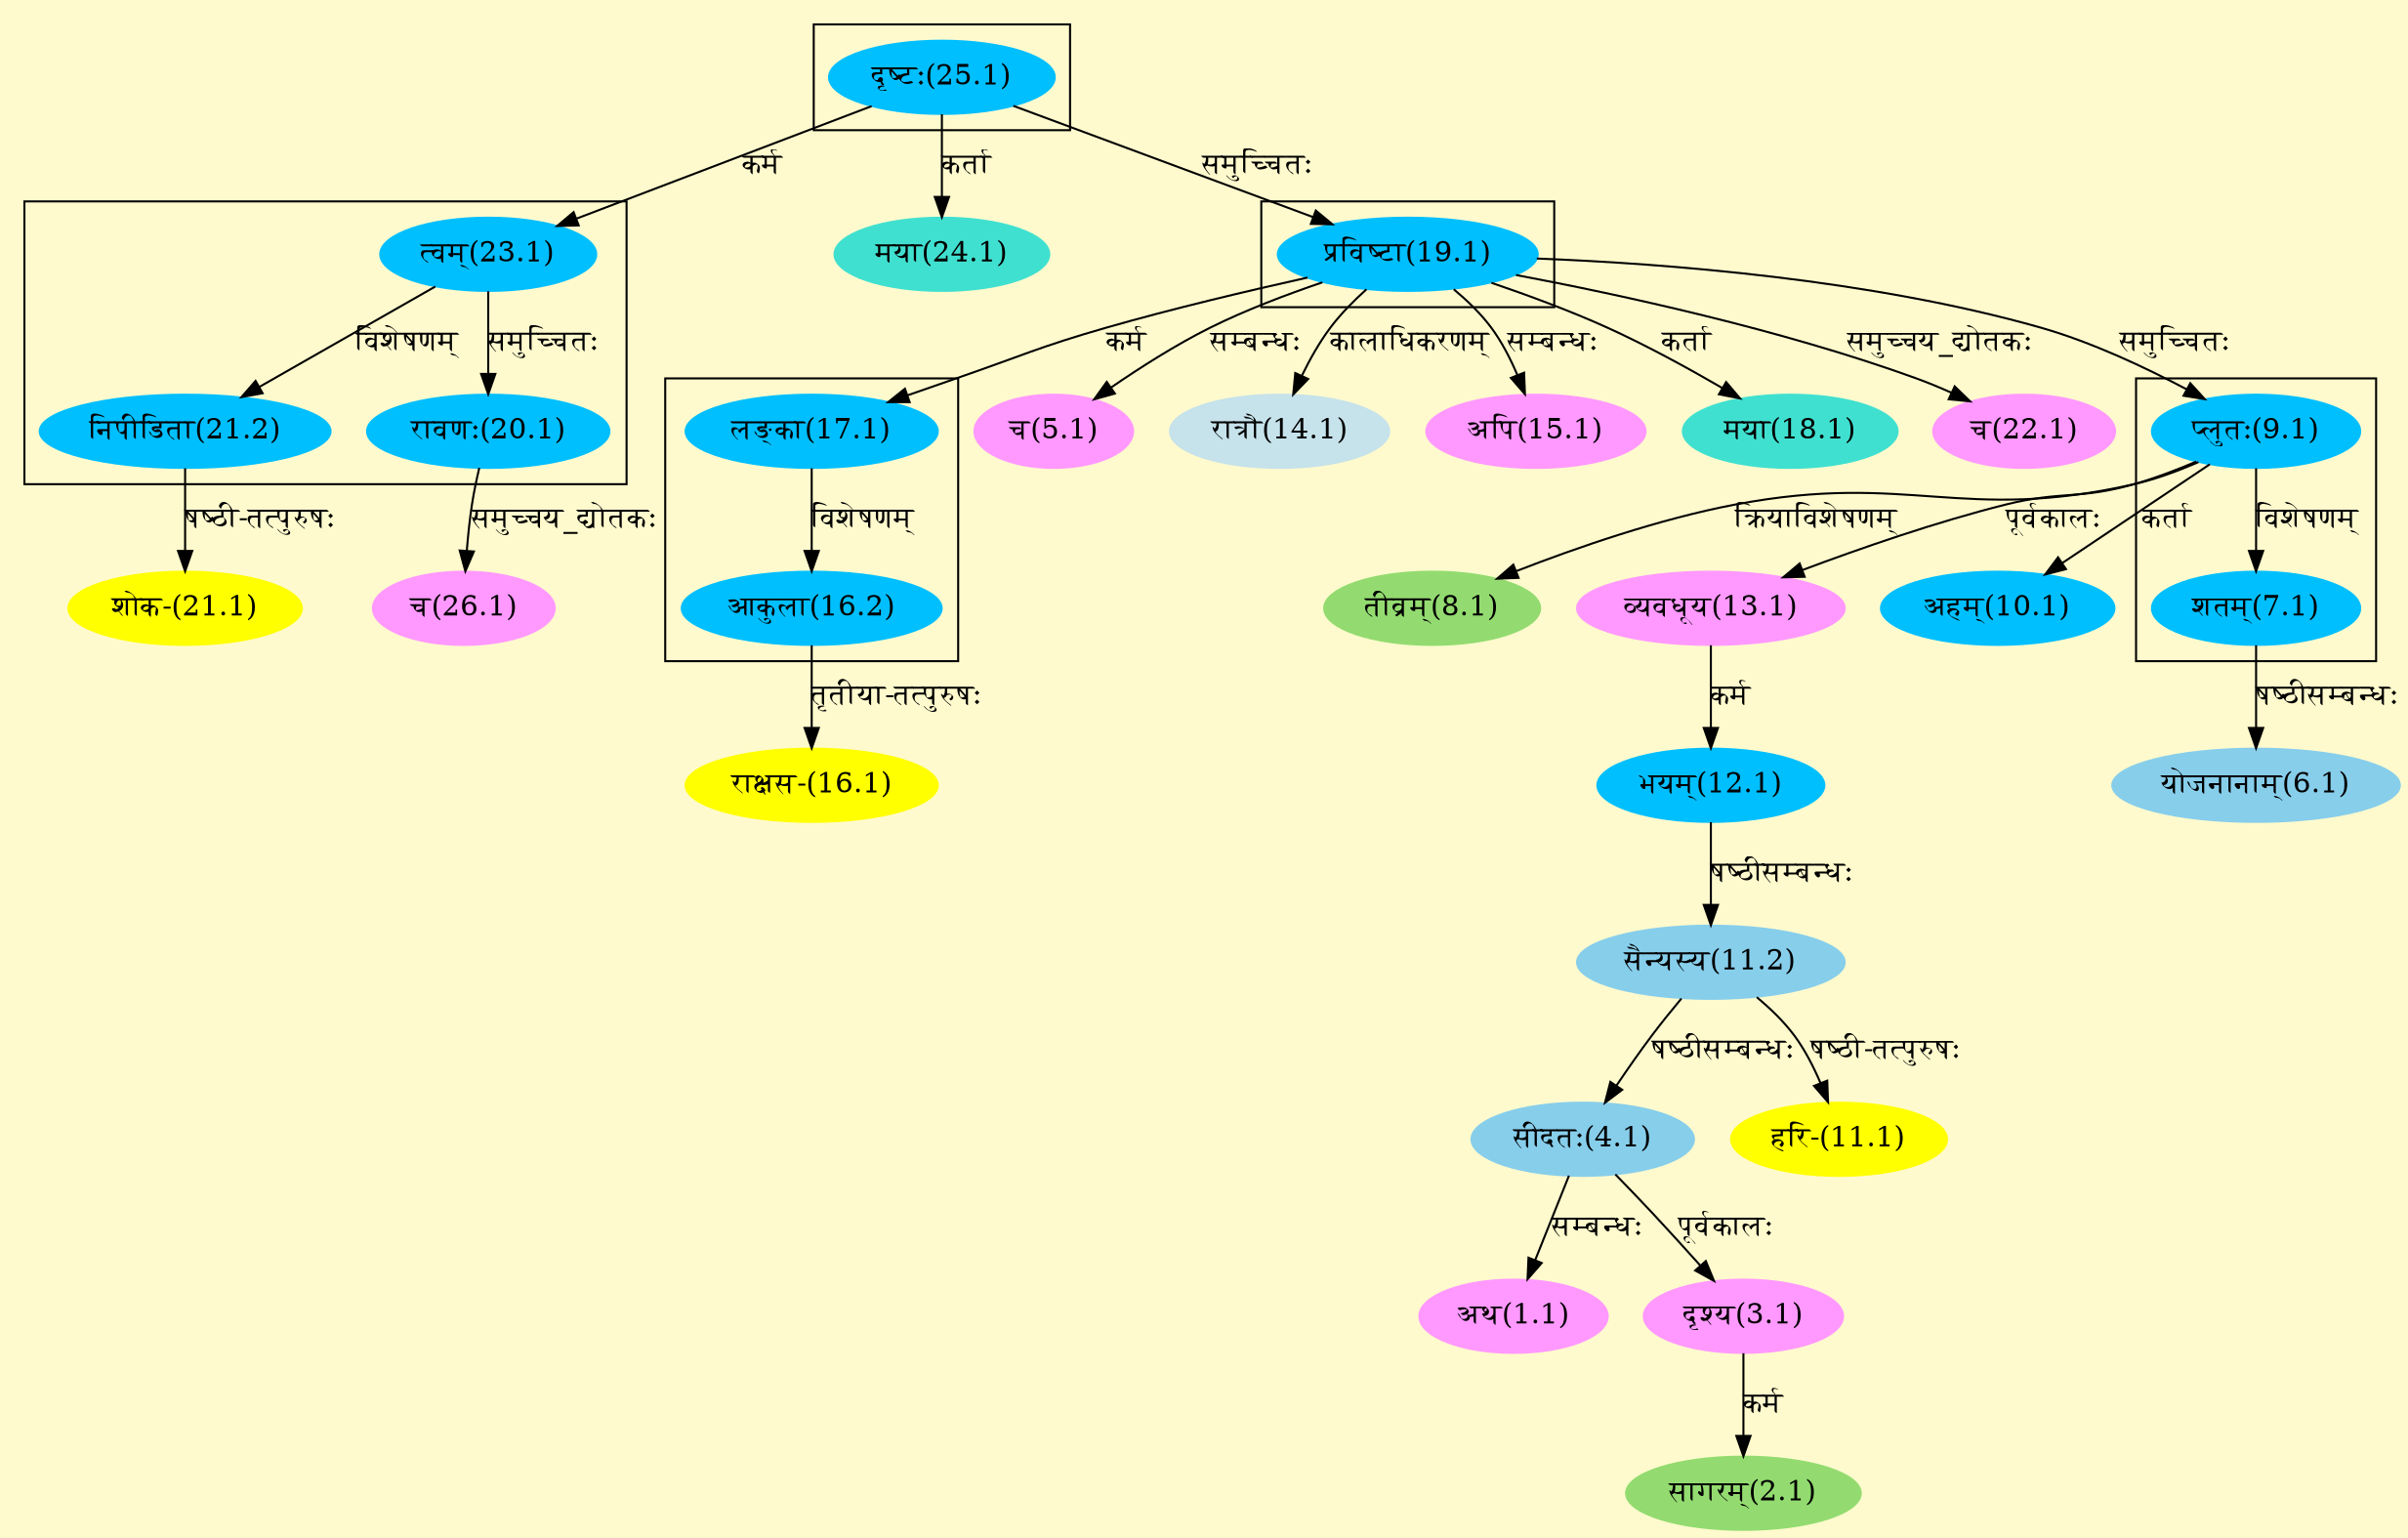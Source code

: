 digraph G{
rankdir=BT;
 compound=true;
 bgcolor="lemonchiffon1";

subgraph cluster_1{
Node7_1 [style=filled, color="#00BFFF" label = "शतम्(7.1)"]
Node9_1 [style=filled, color="#00BFFF" label = "प्लुतः(9.1)"]

}

subgraph cluster_2{
Node9_1 [style=filled, color="#00BFFF" label = "प्लुतः(9.1)"]
Node19_1 [style=filled, color="#00BFFF" label = "प्रविष्टा(19.1)"]

}

subgraph cluster_3{
Node16_2 [style=filled, color="#00BFFF" label = "आकुला(16.2)"]
Node17_1 [style=filled, color="#00BFFF" label = "लङ्का(17.1)"]

}

subgraph cluster_4{
Node19_1 [style=filled, color="#00BFFF" label = "प्रविष्टा(19.1)"]
Node25_1 [style=filled, color="#00BFFF" label = "दृष्टः(25.1)"]

}

subgraph cluster_5{
Node20_1 [style=filled, color="#00BFFF" label = "रावणः(20.1)"]
Node23_1 [style=filled, color="#00BFFF" label = "त्वम्(23.1)"]
Node21_2 [style=filled, color="#00BFFF" label = "निपीडिता(21.2)"]

}
Node1_1 [style=filled, color="#FF99FF" label = "अथ(1.1)"]
Node4_1 [style=filled, color="#87CEEB" label = "सीदतः(4.1)"]
Node2_1 [style=filled, color="#93DB70" label = "सागरम्(2.1)"]
Node3_1 [style=filled, color="#FF99FF" label = "दृश्य(3.1)"]
Node11_2 [style=filled, color="#87CEEB" label = "सैन्यस्य(11.2)"]
Node5_1 [style=filled, color="#FF99FF" label = "च(5.1)"]
Node19_1 [style=filled, color="#00BFFF" label = "प्रविष्टा(19.1)"]
Node6_1 [style=filled, color="#87CEEB" label = "योजनानाम्(6.1)"]
Node7_1 [style=filled, color="#00BFFF" label = "शतम्(7.1)"]
Node8_1 [style=filled, color="#93DB70" label = "तीव्रम्(8.1)"]
Node9_1 [style=filled, color="#00BFFF" label = "प्लुतः(9.1)"]
Node10_1 [style=filled, color="#00BFFF" label = "अहम्(10.1)"]
Node11_1 [style=filled, color="#FFFF00" label = "हरि-(11.1)"]
Node12_1 [style=filled, color="#00BFFF" label = "भयम्(12.1)"]
Node13_1 [style=filled, color="#FF99FF" label = "व्यवधूय(13.1)"]
Node14_1 [style=filled, color="#C6E2EB" label = "रात्रौ(14.1)"]
Node15_1 [style=filled, color="#FF99FF" label = "अपि(15.1)"]
Node16_1 [style=filled, color="#FFFF00" label = "राक्षस-(16.1)"]
Node16_2 [style=filled, color="#00BFFF" label = "आकुला(16.2)"]
Node17_1 [style=filled, color="#00BFFF" label = "लङ्का(17.1)"]
Node18_1 [style=filled, color="#40E0D0" label = "मया(18.1)"]
Node21_1 [style=filled, color="#FFFF00" label = "शोक-(21.1)"]
Node21_2 [style=filled, color="#00BFFF" label = "निपीडिता(21.2)"]
Node22_1 [style=filled, color="#FF99FF" label = "च(22.1)"]
Node23_1 [style=filled, color="#00BFFF" label = "त्वम्(23.1)"]
Node25_1 [style=filled, color="#00BFFF" label = "दृष्टः(25.1)"]
Node24_1 [style=filled, color="#40E0D0" label = "मया(24.1)"]
Node [style=filled, color="" label = "()"]
Node26_1 [style=filled, color="#FF99FF" label = "च(26.1)"]
Node20_1 [style=filled, color="#00BFFF" label = "रावणः(20.1)"]
/* Start of Relations section */

Node1_1 -> Node4_1 [  label="सम्बन्धः"  dir="back" ]
Node2_1 -> Node3_1 [  label="कर्म"  dir="back" ]
Node3_1 -> Node4_1 [  label="पूर्वकालः"  dir="back" ]
Node4_1 -> Node11_2 [  label="षष्ठीसम्बन्धः"  dir="back" ]
Node5_1 -> Node19_1 [  label="सम्बन्धः"  dir="back" ]
Node6_1 -> Node7_1 [  label="षष्ठीसम्बन्धः"  dir="back" ]
Node7_1 -> Node9_1 [  label="विशेषणम्"  dir="back" ]
Node8_1 -> Node9_1 [  label="क्रियाविशेषणम्"  dir="back" ]
Node9_1 -> Node19_1 [  label="समुच्चितः"  dir="back" ]
Node10_1 -> Node9_1 [  label="कर्ता"  dir="back" ]
Node11_1 -> Node11_2 [  label="षष्ठी-तत्पुरुषः"  dir="back" ]
Node11_2 -> Node12_1 [  label="षष्ठीसम्बन्धः"  dir="back" ]
Node12_1 -> Node13_1 [  label="कर्म"  dir="back" ]
Node13_1 -> Node9_1 [  label="पूर्वकालः"  dir="back" ]
Node14_1 -> Node19_1 [  label="कालाधिकरणम्"  dir="back" ]
Node15_1 -> Node19_1 [  label="सम्बन्धः"  dir="back" ]
Node16_1 -> Node16_2 [  label="तृतीया-तत्पुरुषः"  dir="back" ]
Node16_2 -> Node17_1 [  label="विशेषणम्"  dir="back" ]
Node17_1 -> Node19_1 [  label="कर्म"  dir="back" ]
Node18_1 -> Node19_1 [  label="कर्ता"  dir="back" ]
Node19_1 -> Node25_1 [  label="समुच्चितः"  dir="back" ]
Node20_1 -> Node23_1 [  label="समुच्चितः"  dir="back" ]
Node21_1 -> Node21_2 [  label="षष्ठी-तत्पुरुषः"  dir="back" ]
Node21_2 -> Node23_1 [  label="विशेषणम्"  dir="back" ]
Node22_1 -> Node19_1 [  label="समुच्चय_द्योतकः"  dir="back" ]
Node23_1 -> Node25_1 [  label="कर्म"  dir="back" ]
Node24_1 -> Node25_1 [  label="कर्ता"  dir="back" ]
Node26_1 -> Node20_1 [  label="समुच्चय_द्योतकः"  dir="back" ]
}
